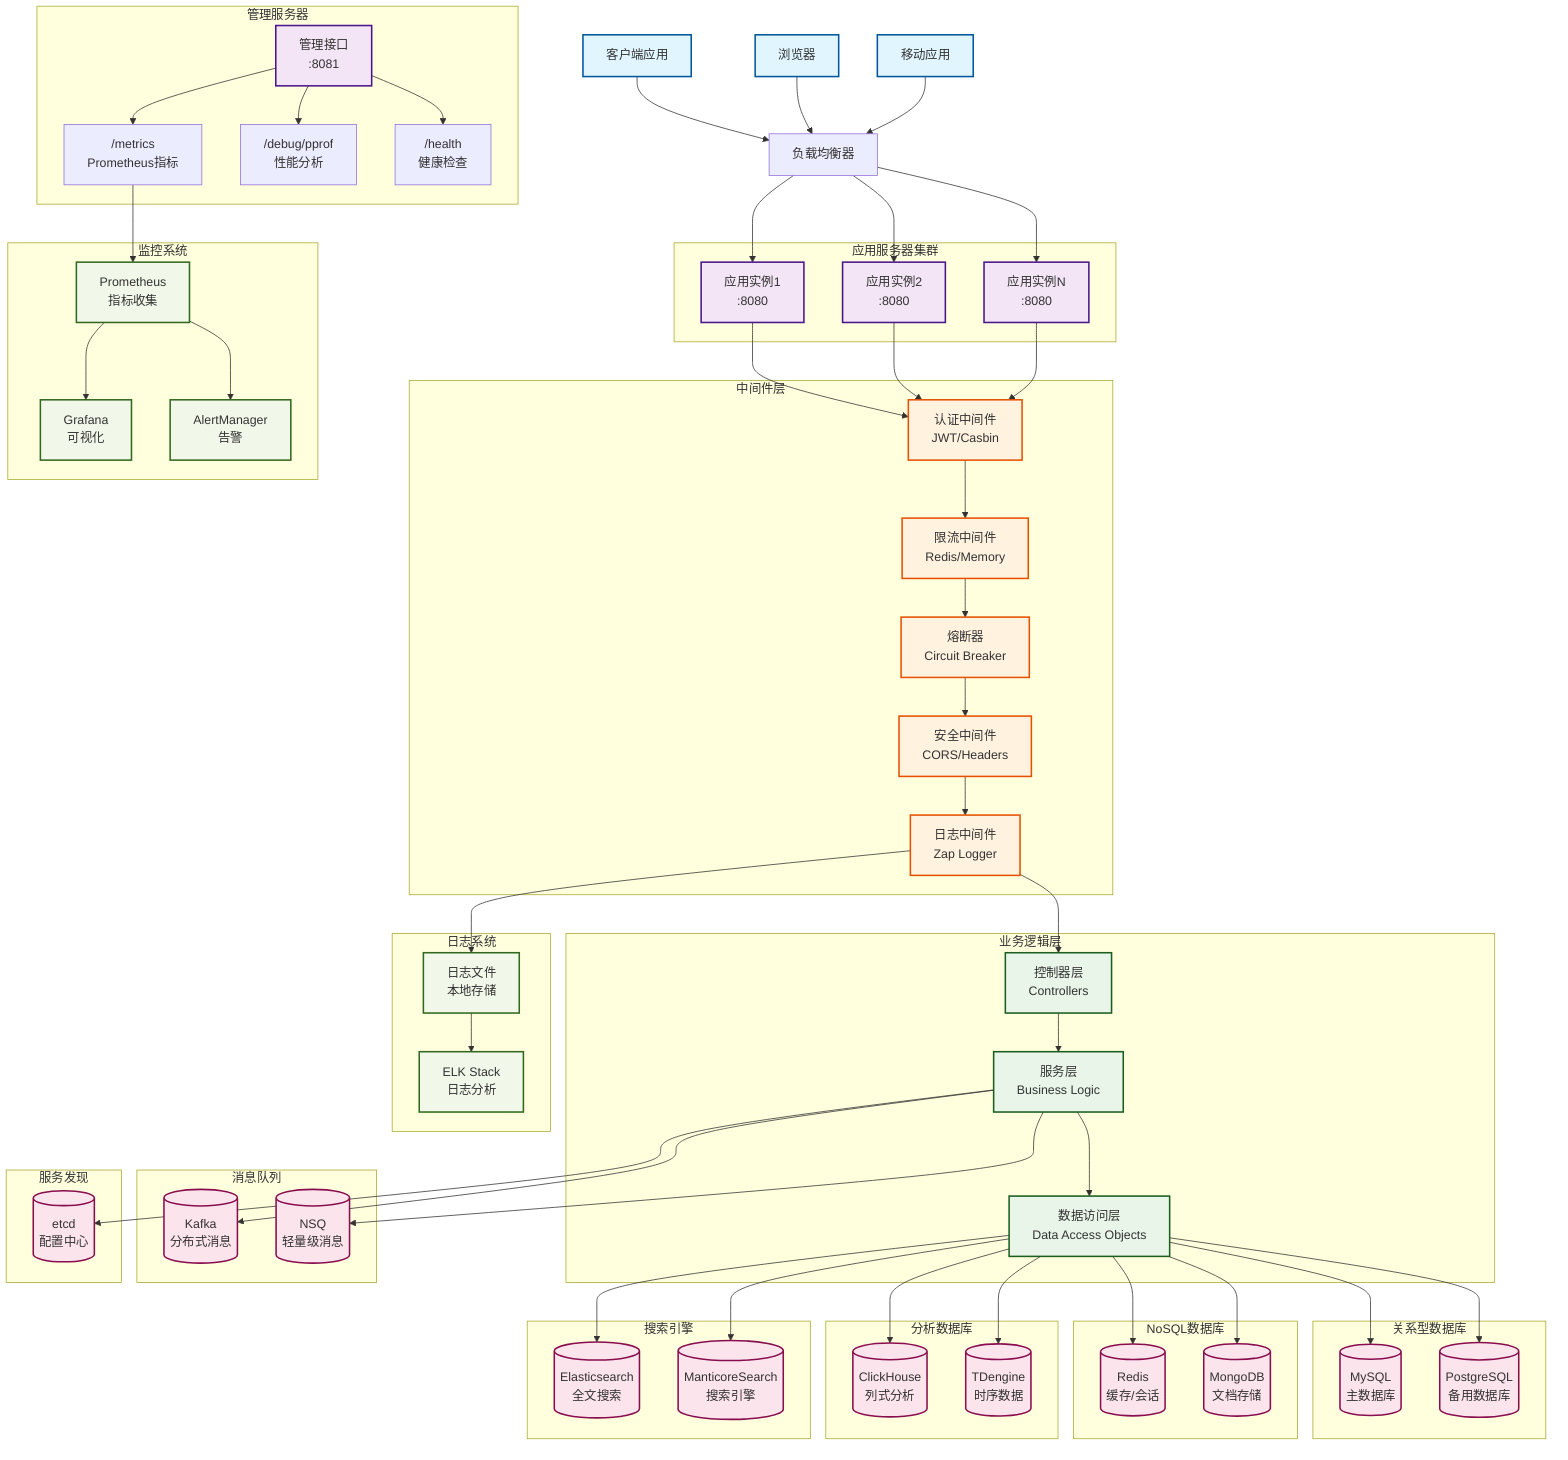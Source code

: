 graph TB
    %% 客户端层
    Client[客户端应用]
    Browser[浏览器]
    Mobile[移动应用]

    %% 负载均衡
    LB[负载均衡器]

    %% 应用服务器
    subgraph "应用服务器集群"
        App1[应用实例1<br/>:8080]
        App2[应用实例2<br/>:8080]
        App3[应用实例N<br/>:8080]
    end

    %% 管理服务器
    subgraph "管理服务器"
        Admin[管理接口<br/>:8081]
        Metrics["/metrics<br/>Prometheus指标"]
        Pprof["/debug/pprof<br/>性能分析"]
        Health["/health<br/>健康检查"]
    end

    %% 中间件层
    subgraph "中间件层"
        Auth[认证中间件<br/>JWT/Casbin]
        RateLimit[限流中间件<br/>Redis/Memory]
        CircuitBreaker[熔断器<br/>Circuit Breaker]
        Security[安全中间件<br/>CORS/Headers]
        Logging[日志中间件<br/>Zap Logger]
    end

    %% 业务层
    subgraph "业务逻辑层"
        Controller[控制器层<br/>Controllers]
        Service[服务层<br/>Business Logic]
        DAO[数据访问层<br/>Data Access Objects]
    end

    %% 数据存储层
    subgraph "关系型数据库"
        MySQL[(MySQL<br/>主数据库)]
        PostgreSQL[(PostgreSQL<br/>备用数据库)]
    end

    subgraph "NoSQL数据库"
        Redis[(Redis<br/>缓存/会话)]
        MongoDB[(MongoDB<br/>文档存储)]
    end

    subgraph "分析数据库"
        ClickHouse[(ClickHouse<br/>列式分析)]
        TDengine[(TDengine<br/>时序数据)]
    end

    subgraph "搜索引擎"
        Elasticsearch[(Elasticsearch<br/>全文搜索)]
        Manticore[(ManticoreSearch<br/>搜索引擎)]
    end

    %% 消息队列
    subgraph "消息队列"
        Kafka[(Kafka<br/>分布式消息)]
        NSQ[(NSQ<br/>轻量级消息)]
    end

    %% 服务发现
    subgraph "服务发现"
        Etcd[(etcd<br/>配置中心)]
    end

    %% 监控系统
    subgraph "监控系统"
        Prometheus[Prometheus<br/>指标收集]
        Grafana[Grafana<br/>可视化]
        AlertManager[AlertManager<br/>告警]
    end

    %% 日志系统
    subgraph "日志系统"
        LogFiles[日志文件<br/>本地存储]
        ELK[ELK Stack<br/>日志分析]
    end


    %% 连接关系
    Client --> LB
    Browser --> LB
    Mobile --> LB

    LB --> App1
    LB --> App2
    LB --> App3

    App1 --> Auth
    App2 --> Auth
    App3 --> Auth

    Auth --> RateLimit
    RateLimit --> CircuitBreaker
    CircuitBreaker --> Security
    Security --> Logging
    Logging --> Controller

    Controller --> Service
    Service --> DAO

    DAO --> MySQL
    DAO --> PostgreSQL
    DAO --> Redis
    DAO --> MongoDB
    DAO --> ClickHouse
    DAO --> TDengine
    DAO --> Elasticsearch
    DAO --> Manticore

    Service --> Kafka
    Service --> NSQ
    Service --> Etcd

    Admin --> Metrics
    Admin --> Pprof
    Admin --> Health

    Metrics --> Prometheus
    Prometheus --> Grafana
    Prometheus --> AlertManager

    Logging --> LogFiles
    LogFiles --> ELK

    %% 样式
    classDef clientStyle fill:#e1f5fe,stroke:#01579b,stroke-width:2px
    classDef serverStyle fill:#f3e5f5,stroke:#4a148c,stroke-width:2px
    classDef middlewareStyle fill:#fff3e0,stroke:#e65100,stroke-width:2px
    classDef businessStyle fill:#e8f5e8,stroke:#1b5e20,stroke-width:2px
    classDef dataStyle fill:#fce4ec,stroke:#880e4f,stroke-width:2px
    classDef monitorStyle fill:#f1f8e9,stroke:#33691e,stroke-width:2px

    class Client,Browser,Mobile clientStyle
    class App1,App2,App3,Admin serverStyle
    class Auth,RateLimit,CircuitBreaker,Security,Logging middlewareStyle
    class Controller,Service,DAO businessStyle
    class MySQL,PostgreSQL,Redis,MongoDB,ClickHouse,TDengine,Elasticsearch,Manticore,Kafka,NSQ,Etcd dataStyle
    class Prometheus,Grafana,AlertManager,LogFiles,ELK monitorStyle